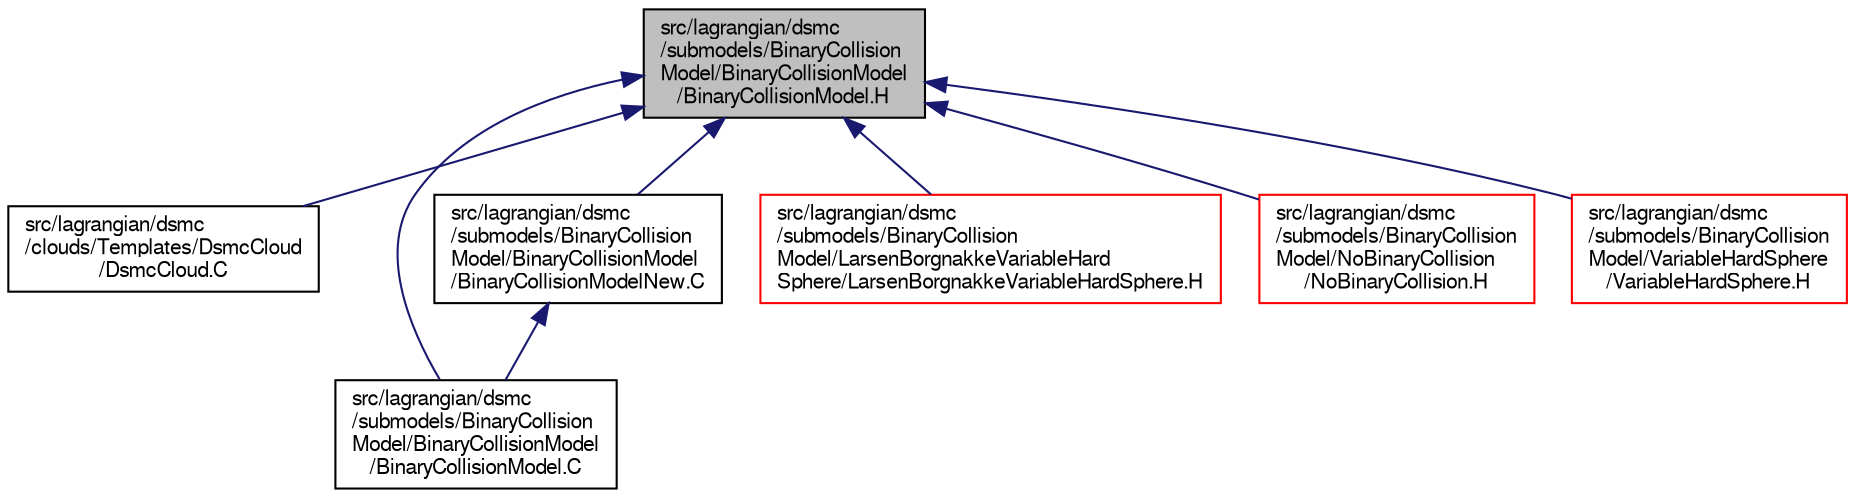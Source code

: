 digraph "src/lagrangian/dsmc/submodels/BinaryCollisionModel/BinaryCollisionModel/BinaryCollisionModel.H"
{
  bgcolor="transparent";
  edge [fontname="FreeSans",fontsize="10",labelfontname="FreeSans",labelfontsize="10"];
  node [fontname="FreeSans",fontsize="10",shape=record];
  Node85 [label="src/lagrangian/dsmc\l/submodels/BinaryCollision\lModel/BinaryCollisionModel\l/BinaryCollisionModel.H",height=0.2,width=0.4,color="black", fillcolor="grey75", style="filled", fontcolor="black"];
  Node85 -> Node86 [dir="back",color="midnightblue",fontsize="10",style="solid",fontname="FreeSans"];
  Node86 [label="src/lagrangian/dsmc\l/clouds/Templates/DsmcCloud\l/DsmcCloud.C",height=0.2,width=0.4,color="black",URL="$a05024.html"];
  Node85 -> Node87 [dir="back",color="midnightblue",fontsize="10",style="solid",fontname="FreeSans"];
  Node87 [label="src/lagrangian/dsmc\l/submodels/BinaryCollision\lModel/BinaryCollisionModel\l/BinaryCollisionModel.C",height=0.2,width=0.4,color="black",URL="$a05063.html"];
  Node85 -> Node88 [dir="back",color="midnightblue",fontsize="10",style="solid",fontname="FreeSans"];
  Node88 [label="src/lagrangian/dsmc\l/submodels/BinaryCollision\lModel/BinaryCollisionModel\l/BinaryCollisionModelNew.C",height=0.2,width=0.4,color="black",URL="$a05069.html"];
  Node88 -> Node87 [dir="back",color="midnightblue",fontsize="10",style="solid",fontname="FreeSans"];
  Node85 -> Node89 [dir="back",color="midnightblue",fontsize="10",style="solid",fontname="FreeSans"];
  Node89 [label="src/lagrangian/dsmc\l/submodels/BinaryCollision\lModel/LarsenBorgnakkeVariableHard\lSphere/LarsenBorgnakkeVariableHardSphere.H",height=0.2,width=0.4,color="red",URL="$a05075.html"];
  Node85 -> Node92 [dir="back",color="midnightblue",fontsize="10",style="solid",fontname="FreeSans"];
  Node92 [label="src/lagrangian/dsmc\l/submodels/BinaryCollision\lModel/NoBinaryCollision\l/NoBinaryCollision.H",height=0.2,width=0.4,color="red",URL="$a05081.html"];
  Node85 -> Node94 [dir="back",color="midnightblue",fontsize="10",style="solid",fontname="FreeSans"];
  Node94 [label="src/lagrangian/dsmc\l/submodels/BinaryCollision\lModel/VariableHardSphere\l/VariableHardSphere.H",height=0.2,width=0.4,color="red",URL="$a05087.html"];
}
